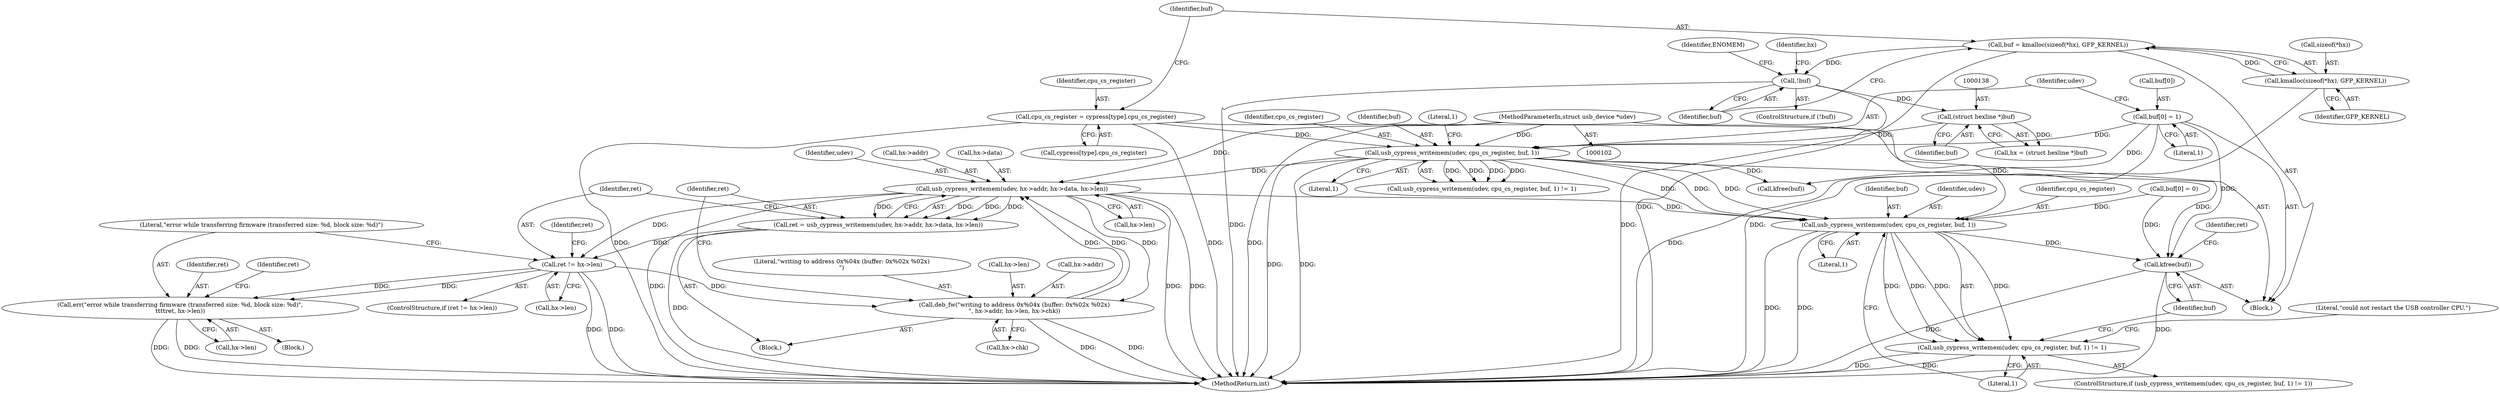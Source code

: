 digraph "0_linux_67b0503db9c29b04eadfeede6bebbfe5ddad94ef@API" {
"1000179" [label="(Call,usb_cypress_writemem(udev, hx->addr, hx->data, hx->len))"];
"1000147" [label="(Call,usb_cypress_writemem(udev, cpu_cs_register, buf, 1))"];
"1000103" [label="(MethodParameterIn,struct usb_device *udev)"];
"1000115" [label="(Call,cpu_cs_register = cypress[type].cpu_cs_register)"];
"1000140" [label="(Call,buf[0] = 1)"];
"1000137" [label="(Call,(struct hexline *)buf)"];
"1000130" [label="(Call,!buf)"];
"1000122" [label="(Call,buf = kmalloc(sizeof(*hx), GFP_KERNEL))"];
"1000124" [label="(Call,kmalloc(sizeof(*hx), GFP_KERNEL))"];
"1000166" [label="(Call,deb_fw(\"writing to address 0x%04x (buffer: 0x%02x %02x)\n\", hx->addr, hx->len, hx->chk))"];
"1000179" [label="(Call,usb_cypress_writemem(udev, hx->addr, hx->data, hx->len))"];
"1000191" [label="(Call,ret != hx->len)"];
"1000177" [label="(Call,ret = usb_cypress_writemem(udev, hx->addr, hx->data, hx->len))"];
"1000197" [label="(Call,err(\"error while transferring firmware (transferred size: %d, block size: %d)\",\n\t\t\t\tret, hx->len))"];
"1000233" [label="(Call,usb_cypress_writemem(udev, cpu_cs_register, buf, 1))"];
"1000232" [label="(Call,usb_cypress_writemem(udev, cpu_cs_register, buf, 1) != 1)"];
"1000251" [label="(Call,kfree(buf))"];
"1000199" [label="(Identifier,ret)"];
"1000128" [label="(Identifier,GFP_KERNEL)"];
"1000137" [label="(Call,(struct hexline *)buf)"];
"1000177" [label="(Call,ret = usb_cypress_writemem(udev, hx->addr, hx->data, hx->len))"];
"1000166" [label="(Call,deb_fw(\"writing to address 0x%04x (buffer: 0x%02x %02x)\n\", hx->addr, hx->len, hx->chk))"];
"1000251" [label="(Call,kfree(buf))"];
"1000158" [label="(Identifier,ret)"];
"1000238" [label="(Literal,1)"];
"1000241" [label="(Literal,\"could not restart the USB controller CPU.\")"];
"1000178" [label="(Identifier,ret)"];
"1000174" [label="(Call,hx->chk)"];
"1000232" [label="(Call,usb_cypress_writemem(udev, cpu_cs_register, buf, 1) != 1)"];
"1000151" [label="(Literal,1)"];
"1000181" [label="(Call,hx->addr)"];
"1000147" [label="(Call,usb_cypress_writemem(udev, cpu_cs_register, buf, 1))"];
"1000106" [label="(Block,)"];
"1000252" [label="(Identifier,buf)"];
"1000184" [label="(Call,hx->data)"];
"1000255" [label="(MethodReturn,int)"];
"1000116" [label="(Identifier,cpu_cs_register)"];
"1000130" [label="(Call,!buf)"];
"1000124" [label="(Call,kmalloc(sizeof(*hx), GFP_KERNEL))"];
"1000233" [label="(Call,usb_cypress_writemem(udev, cpu_cs_register, buf, 1))"];
"1000131" [label="(Identifier,buf)"];
"1000197" [label="(Call,err(\"error while transferring firmware (transferred size: %d, block size: %d)\",\n\t\t\t\tret, hx->len))"];
"1000235" [label="(Identifier,cpu_cs_register)"];
"1000123" [label="(Identifier,buf)"];
"1000122" [label="(Call,buf = kmalloc(sizeof(*hx), GFP_KERNEL))"];
"1000187" [label="(Call,hx->len)"];
"1000191" [label="(Call,ret != hx->len)"];
"1000236" [label="(Identifier,buf)"];
"1000231" [label="(ControlStructure,if (usb_cypress_writemem(udev, cpu_cs_register, buf, 1) != 1))"];
"1000254" [label="(Identifier,ret)"];
"1000141" [label="(Call,buf[0])"];
"1000190" [label="(ControlStructure,if (ret != hx->len))"];
"1000196" [label="(Block,)"];
"1000152" [label="(Literal,1)"];
"1000115" [label="(Call,cpu_cs_register = cypress[type].cpu_cs_register)"];
"1000139" [label="(Identifier,buf)"];
"1000237" [label="(Literal,1)"];
"1000140" [label="(Call,buf[0] = 1)"];
"1000149" [label="(Identifier,cpu_cs_register)"];
"1000165" [label="(Block,)"];
"1000193" [label="(Call,hx->len)"];
"1000134" [label="(Identifier,ENOMEM)"];
"1000136" [label="(Identifier,hx)"];
"1000204" [label="(Identifier,ret)"];
"1000192" [label="(Identifier,ret)"];
"1000217" [label="(Call,kfree(buf))"];
"1000117" [label="(Call,cypress[type].cpu_cs_register)"];
"1000234" [label="(Identifier,udev)"];
"1000129" [label="(ControlStructure,if (!buf))"];
"1000180" [label="(Identifier,udev)"];
"1000103" [label="(MethodParameterIn,struct usb_device *udev)"];
"1000144" [label="(Literal,1)"];
"1000150" [label="(Identifier,buf)"];
"1000200" [label="(Call,hx->len)"];
"1000135" [label="(Call,hx = (struct hexline *)buf)"];
"1000146" [label="(Call,usb_cypress_writemem(udev, cpu_cs_register, buf, 1) != 1)"];
"1000167" [label="(Literal,\"writing to address 0x%04x (buffer: 0x%02x %02x)\n\")"];
"1000125" [label="(Call,sizeof(*hx))"];
"1000171" [label="(Call,hx->len)"];
"1000168" [label="(Call,hx->addr)"];
"1000148" [label="(Identifier,udev)"];
"1000198" [label="(Literal,\"error while transferring firmware (transferred size: %d, block size: %d)\")"];
"1000226" [label="(Call,buf[0] = 0)"];
"1000179" [label="(Call,usb_cypress_writemem(udev, hx->addr, hx->data, hx->len))"];
"1000179" -> "1000177"  [label="AST: "];
"1000179" -> "1000187"  [label="CFG: "];
"1000180" -> "1000179"  [label="AST: "];
"1000181" -> "1000179"  [label="AST: "];
"1000184" -> "1000179"  [label="AST: "];
"1000187" -> "1000179"  [label="AST: "];
"1000177" -> "1000179"  [label="CFG: "];
"1000179" -> "1000255"  [label="DDG: "];
"1000179" -> "1000255"  [label="DDG: "];
"1000179" -> "1000255"  [label="DDG: "];
"1000179" -> "1000166"  [label="DDG: "];
"1000179" -> "1000177"  [label="DDG: "];
"1000179" -> "1000177"  [label="DDG: "];
"1000179" -> "1000177"  [label="DDG: "];
"1000179" -> "1000177"  [label="DDG: "];
"1000147" -> "1000179"  [label="DDG: "];
"1000103" -> "1000179"  [label="DDG: "];
"1000166" -> "1000179"  [label="DDG: "];
"1000166" -> "1000179"  [label="DDG: "];
"1000179" -> "1000191"  [label="DDG: "];
"1000179" -> "1000233"  [label="DDG: "];
"1000147" -> "1000146"  [label="AST: "];
"1000147" -> "1000151"  [label="CFG: "];
"1000148" -> "1000147"  [label="AST: "];
"1000149" -> "1000147"  [label="AST: "];
"1000150" -> "1000147"  [label="AST: "];
"1000151" -> "1000147"  [label="AST: "];
"1000152" -> "1000147"  [label="CFG: "];
"1000147" -> "1000255"  [label="DDG: "];
"1000147" -> "1000255"  [label="DDG: "];
"1000147" -> "1000146"  [label="DDG: "];
"1000147" -> "1000146"  [label="DDG: "];
"1000147" -> "1000146"  [label="DDG: "];
"1000147" -> "1000146"  [label="DDG: "];
"1000103" -> "1000147"  [label="DDG: "];
"1000115" -> "1000147"  [label="DDG: "];
"1000140" -> "1000147"  [label="DDG: "];
"1000137" -> "1000147"  [label="DDG: "];
"1000147" -> "1000217"  [label="DDG: "];
"1000147" -> "1000233"  [label="DDG: "];
"1000147" -> "1000233"  [label="DDG: "];
"1000147" -> "1000233"  [label="DDG: "];
"1000147" -> "1000251"  [label="DDG: "];
"1000103" -> "1000102"  [label="AST: "];
"1000103" -> "1000255"  [label="DDG: "];
"1000103" -> "1000233"  [label="DDG: "];
"1000115" -> "1000106"  [label="AST: "];
"1000115" -> "1000117"  [label="CFG: "];
"1000116" -> "1000115"  [label="AST: "];
"1000117" -> "1000115"  [label="AST: "];
"1000123" -> "1000115"  [label="CFG: "];
"1000115" -> "1000255"  [label="DDG: "];
"1000115" -> "1000255"  [label="DDG: "];
"1000140" -> "1000106"  [label="AST: "];
"1000140" -> "1000144"  [label="CFG: "];
"1000141" -> "1000140"  [label="AST: "];
"1000144" -> "1000140"  [label="AST: "];
"1000148" -> "1000140"  [label="CFG: "];
"1000140" -> "1000255"  [label="DDG: "];
"1000140" -> "1000217"  [label="DDG: "];
"1000140" -> "1000251"  [label="DDG: "];
"1000137" -> "1000135"  [label="AST: "];
"1000137" -> "1000139"  [label="CFG: "];
"1000138" -> "1000137"  [label="AST: "];
"1000139" -> "1000137"  [label="AST: "];
"1000135" -> "1000137"  [label="CFG: "];
"1000137" -> "1000135"  [label="DDG: "];
"1000130" -> "1000137"  [label="DDG: "];
"1000130" -> "1000129"  [label="AST: "];
"1000130" -> "1000131"  [label="CFG: "];
"1000131" -> "1000130"  [label="AST: "];
"1000134" -> "1000130"  [label="CFG: "];
"1000136" -> "1000130"  [label="CFG: "];
"1000130" -> "1000255"  [label="DDG: "];
"1000130" -> "1000255"  [label="DDG: "];
"1000122" -> "1000130"  [label="DDG: "];
"1000122" -> "1000106"  [label="AST: "];
"1000122" -> "1000124"  [label="CFG: "];
"1000123" -> "1000122"  [label="AST: "];
"1000124" -> "1000122"  [label="AST: "];
"1000131" -> "1000122"  [label="CFG: "];
"1000122" -> "1000255"  [label="DDG: "];
"1000124" -> "1000122"  [label="DDG: "];
"1000124" -> "1000128"  [label="CFG: "];
"1000125" -> "1000124"  [label="AST: "];
"1000128" -> "1000124"  [label="AST: "];
"1000124" -> "1000255"  [label="DDG: "];
"1000166" -> "1000165"  [label="AST: "];
"1000166" -> "1000174"  [label="CFG: "];
"1000167" -> "1000166"  [label="AST: "];
"1000168" -> "1000166"  [label="AST: "];
"1000171" -> "1000166"  [label="AST: "];
"1000174" -> "1000166"  [label="AST: "];
"1000178" -> "1000166"  [label="CFG: "];
"1000166" -> "1000255"  [label="DDG: "];
"1000166" -> "1000255"  [label="DDG: "];
"1000191" -> "1000166"  [label="DDG: "];
"1000191" -> "1000190"  [label="AST: "];
"1000191" -> "1000193"  [label="CFG: "];
"1000192" -> "1000191"  [label="AST: "];
"1000193" -> "1000191"  [label="AST: "];
"1000158" -> "1000191"  [label="CFG: "];
"1000198" -> "1000191"  [label="CFG: "];
"1000191" -> "1000255"  [label="DDG: "];
"1000191" -> "1000255"  [label="DDG: "];
"1000177" -> "1000191"  [label="DDG: "];
"1000191" -> "1000197"  [label="DDG: "];
"1000191" -> "1000197"  [label="DDG: "];
"1000177" -> "1000165"  [label="AST: "];
"1000178" -> "1000177"  [label="AST: "];
"1000192" -> "1000177"  [label="CFG: "];
"1000177" -> "1000255"  [label="DDG: "];
"1000197" -> "1000196"  [label="AST: "];
"1000197" -> "1000200"  [label="CFG: "];
"1000198" -> "1000197"  [label="AST: "];
"1000199" -> "1000197"  [label="AST: "];
"1000200" -> "1000197"  [label="AST: "];
"1000204" -> "1000197"  [label="CFG: "];
"1000197" -> "1000255"  [label="DDG: "];
"1000197" -> "1000255"  [label="DDG: "];
"1000233" -> "1000232"  [label="AST: "];
"1000233" -> "1000237"  [label="CFG: "];
"1000234" -> "1000233"  [label="AST: "];
"1000235" -> "1000233"  [label="AST: "];
"1000236" -> "1000233"  [label="AST: "];
"1000237" -> "1000233"  [label="AST: "];
"1000238" -> "1000233"  [label="CFG: "];
"1000233" -> "1000255"  [label="DDG: "];
"1000233" -> "1000255"  [label="DDG: "];
"1000233" -> "1000232"  [label="DDG: "];
"1000233" -> "1000232"  [label="DDG: "];
"1000233" -> "1000232"  [label="DDG: "];
"1000233" -> "1000232"  [label="DDG: "];
"1000226" -> "1000233"  [label="DDG: "];
"1000233" -> "1000251"  [label="DDG: "];
"1000232" -> "1000231"  [label="AST: "];
"1000232" -> "1000238"  [label="CFG: "];
"1000238" -> "1000232"  [label="AST: "];
"1000241" -> "1000232"  [label="CFG: "];
"1000252" -> "1000232"  [label="CFG: "];
"1000232" -> "1000255"  [label="DDG: "];
"1000232" -> "1000255"  [label="DDG: "];
"1000251" -> "1000106"  [label="AST: "];
"1000251" -> "1000252"  [label="CFG: "];
"1000252" -> "1000251"  [label="AST: "];
"1000254" -> "1000251"  [label="CFG: "];
"1000251" -> "1000255"  [label="DDG: "];
"1000251" -> "1000255"  [label="DDG: "];
"1000226" -> "1000251"  [label="DDG: "];
}
